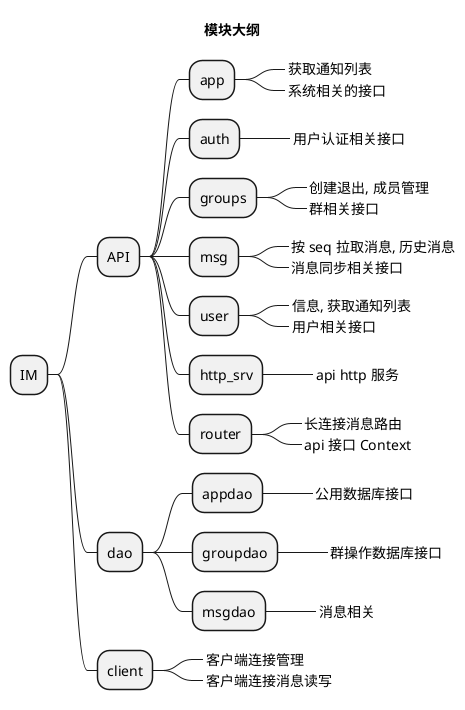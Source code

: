 @startmindmap
'https://plantuml.com/mindmap-diagram

title 模块大纲

* IM

** API
    *** app
        ****_ 获取通知列表
        ****_ 系统相关的接口
    *** auth
        ****_ 用户认证相关接口
    *** groups
        ****_ 创建退出, 成员管理
        ****_ 群相关接口
    *** msg
        ****_ 按 seq 拉取消息, 历史消息
        ****_ 消息同步相关接口
    *** user
        ****_ 信息, 获取通知列表
        ****_ 用户相关接口
    *** http_srv
        ****_ api http 服务
    *** router
        ****_ 长连接消息路由
        ****_ api 接口 Context

** dao
    *** appdao
        ****_ 公用数据库接口
    *** groupdao
        ****_ 群操作数据库接口
    *** msgdao
        ****_ 消息相关

** client
    ***_ 客户端连接管理
    ***_ 客户端连接消息读写



@endmindmap
